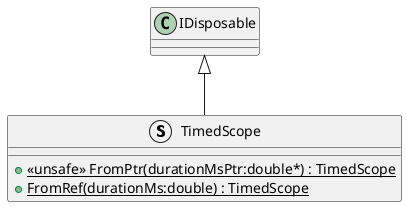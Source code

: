 @startuml
struct TimedScope {
    + {static} <<unsafe>> FromPtr(durationMsPtr:double*) : TimedScope
    + {static} FromRef(durationMs:double) : TimedScope
}
IDisposable <|-- TimedScope
@enduml
